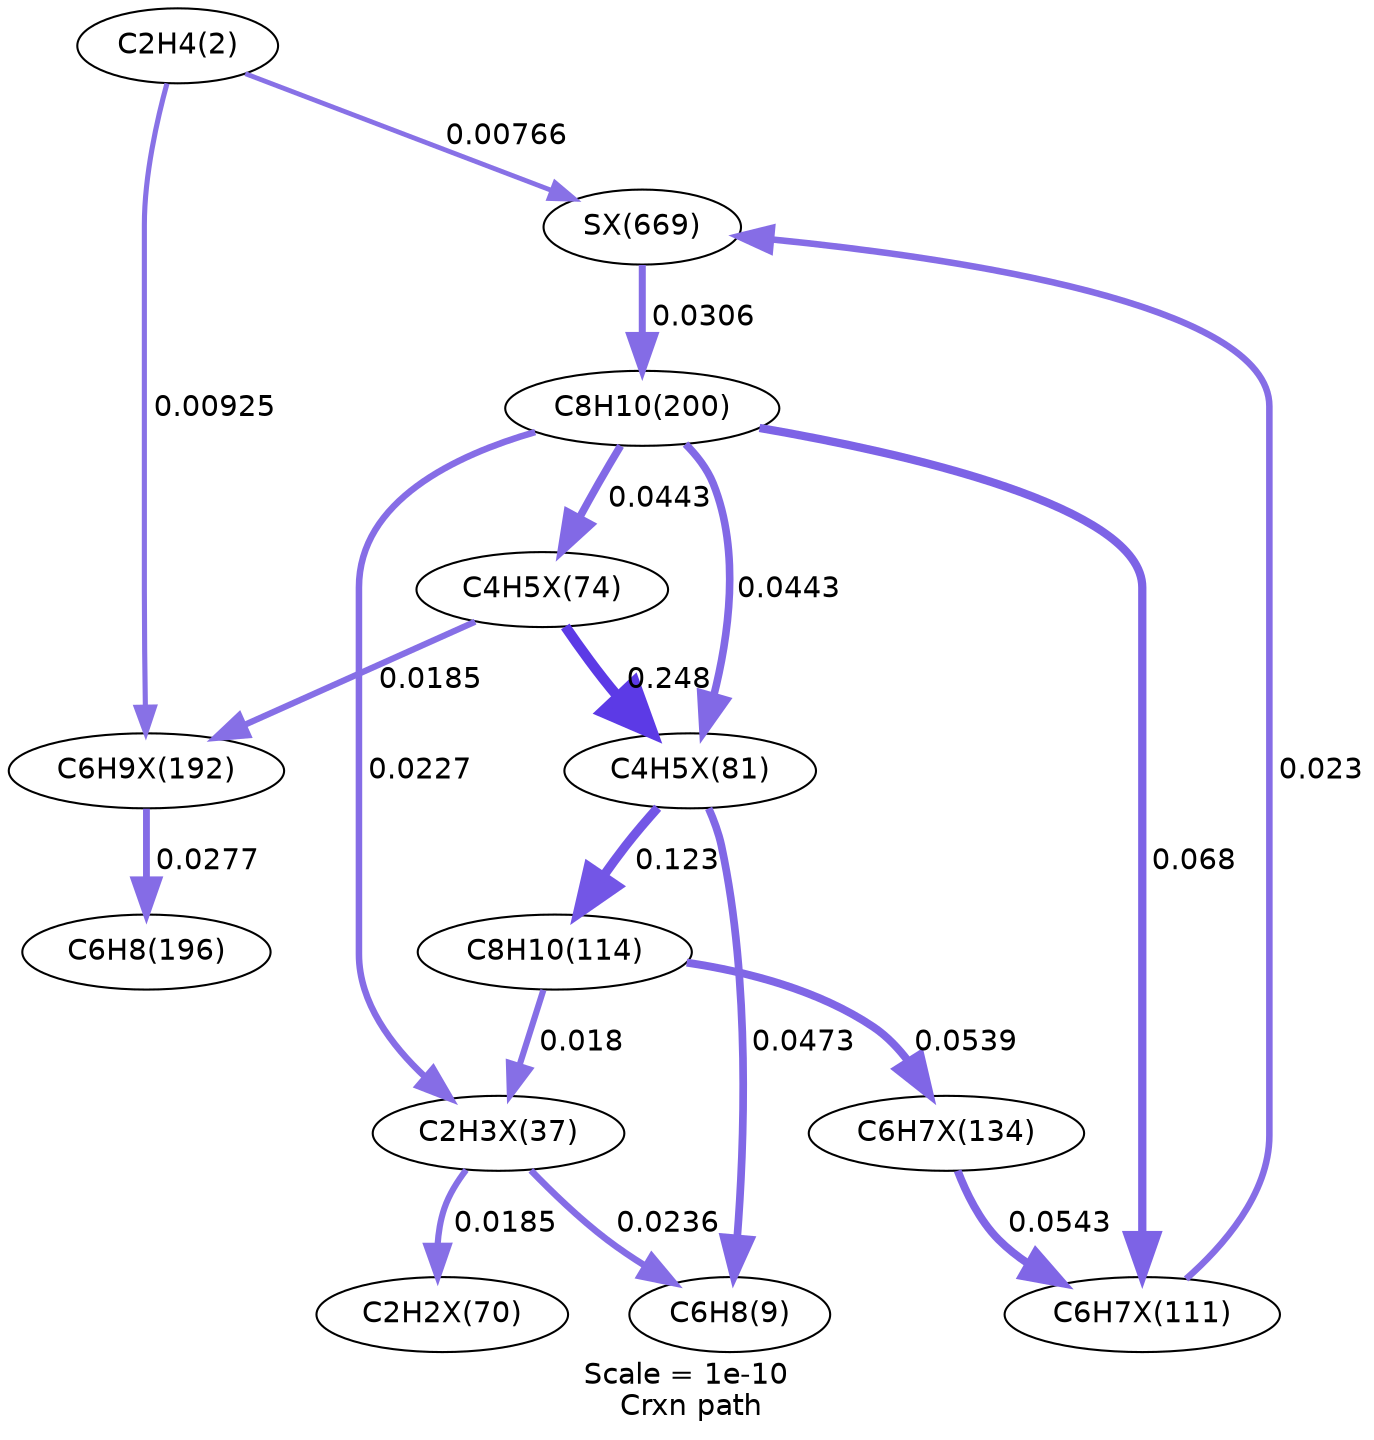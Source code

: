 digraph reaction_paths {
center=1;
s5 -> s45[fontname="Helvetica", style="setlinewidth(2.46)", arrowsize=1.23, color="0.7, 0.509, 0.9"
, label=" 0.00925"];
s5 -> s46[fontname="Helvetica", style="setlinewidth(2.32)", arrowsize=1.16, color="0.7, 0.508, 0.9"
, label=" 0.00766"];
s33 -> s39[fontname="Helvetica", style="setlinewidth(2.99)", arrowsize=1.49, color="0.7, 0.518, 0.9"
, label=" 0.0185"];
s33 -> s9[fontname="Helvetica", style="setlinewidth(3.17)", arrowsize=1.59, color="0.7, 0.524, 0.9"
, label=" 0.0236"];
s10 -> s33[fontname="Helvetica", style="setlinewidth(2.97)", arrowsize=1.48, color="0.7, 0.518, 0.9"
, label=" 0.018"];
s16 -> s33[fontname="Helvetica", style="setlinewidth(3.14)", arrowsize=1.57, color="0.7, 0.523, 0.9"
, label=" 0.0227"];
s41 -> s9[fontname="Helvetica", style="setlinewidth(3.7)", arrowsize=1.85, color="0.7, 0.547, 0.9"
, label=" 0.0473"];
s40 -> s41[fontname="Helvetica", style="setlinewidth(4.95)", arrowsize=2.47, color="0.7, 0.748, 0.9"
, label=" 0.248"];
s41 -> s10[fontname="Helvetica", style="setlinewidth(4.42)", arrowsize=2.21, color="0.7, 0.623, 0.9"
, label=" 0.123"];
s16 -> s41[fontname="Helvetica", style="setlinewidth(3.65)", arrowsize=1.82, color="0.7, 0.544, 0.9"
, label=" 0.0443"];
s40 -> s45[fontname="Helvetica", style="setlinewidth(2.99)", arrowsize=1.49, color="0.7, 0.518, 0.9"
, label=" 0.0185"];
s16 -> s40[fontname="Helvetica", style="setlinewidth(3.65)", arrowsize=1.82, color="0.7, 0.544, 0.9"
, label=" 0.0443"];
s10 -> s44[fontname="Helvetica", style="setlinewidth(3.8)", arrowsize=1.9, color="0.7, 0.554, 0.9"
, label=" 0.0539"];
s44 -> s42[fontname="Helvetica", style="setlinewidth(3.8)", arrowsize=1.9, color="0.7, 0.554, 0.9"
, label=" 0.0543"];
s42 -> s46[fontname="Helvetica", style="setlinewidth(3.15)", arrowsize=1.58, color="0.7, 0.523, 0.9"
, label=" 0.023"];
s16 -> s42[fontname="Helvetica", style="setlinewidth(3.97)", arrowsize=1.99, color="0.7, 0.568, 0.9"
, label=" 0.068"];
s45 -> s15[fontname="Helvetica", style="setlinewidth(3.29)", arrowsize=1.65, color="0.7, 0.528, 0.9"
, label=" 0.0277"];
s46 -> s16[fontname="Helvetica", style="setlinewidth(3.37)", arrowsize=1.68, color="0.7, 0.531, 0.9"
, label=" 0.0306"];
s5 [ fontname="Helvetica", label="C2H4(2)"];
s9 [ fontname="Helvetica", label="C6H8(9)"];
s10 [ fontname="Helvetica", label="C8H10(114)"];
s15 [ fontname="Helvetica", label="C6H8(196)"];
s16 [ fontname="Helvetica", label="C8H10(200)"];
s33 [ fontname="Helvetica", label="C2H3X(37)"];
s39 [ fontname="Helvetica", label="C2H2X(70)"];
s40 [ fontname="Helvetica", label="C4H5X(74)"];
s41 [ fontname="Helvetica", label="C4H5X(81)"];
s42 [ fontname="Helvetica", label="C6H7X(111)"];
s44 [ fontname="Helvetica", label="C6H7X(134)"];
s45 [ fontname="Helvetica", label="C6H9X(192)"];
s46 [ fontname="Helvetica", label="SX(669)"];
 label = "Scale = 1e-10\l Crxn path";
 fontname = "Helvetica";
}
